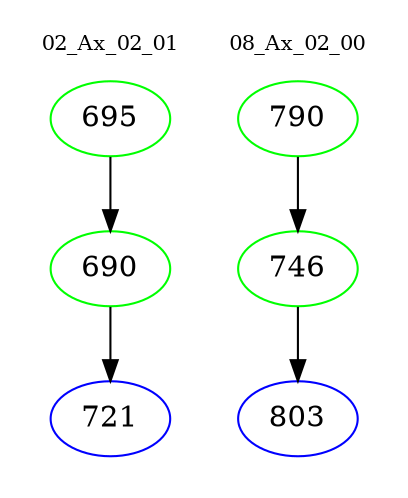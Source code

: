 digraph{
subgraph cluster_0 {
color = white
label = "02_Ax_02_01";
fontsize=10;
T0_695 [label="695", color="green"]
T0_695 -> T0_690 [color="black"]
T0_690 [label="690", color="green"]
T0_690 -> T0_721 [color="black"]
T0_721 [label="721", color="blue"]
}
subgraph cluster_1 {
color = white
label = "08_Ax_02_00";
fontsize=10;
T1_790 [label="790", color="green"]
T1_790 -> T1_746 [color="black"]
T1_746 [label="746", color="green"]
T1_746 -> T1_803 [color="black"]
T1_803 [label="803", color="blue"]
}
}
